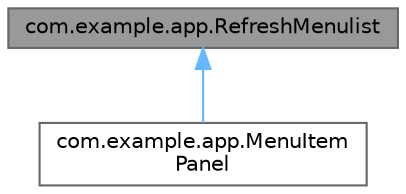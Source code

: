 digraph "com.example.app.RefreshMenulist"
{
 // LATEX_PDF_SIZE
  bgcolor="transparent";
  edge [fontname=Helvetica,fontsize=10,labelfontname=Helvetica,labelfontsize=10];
  node [fontname=Helvetica,fontsize=10,shape=box,height=0.2,width=0.4];
  Node1 [id="Node000001",label="com.example.app.RefreshMenulist",height=0.2,width=0.4,color="gray40", fillcolor="grey60", style="filled", fontcolor="black",tooltip=" "];
  Node1 -> Node2 [id="edge4_Node000001_Node000002",dir="back",color="steelblue1",style="solid",tooltip=" "];
  Node2 [id="Node000002",label="com.example.app.MenuItem\lPanel",height=0.2,width=0.4,color="gray40", fillcolor="white", style="filled",URL="$classcom_1_1example_1_1app_1_1_menu_item_panel.html",tooltip=" "];
}
